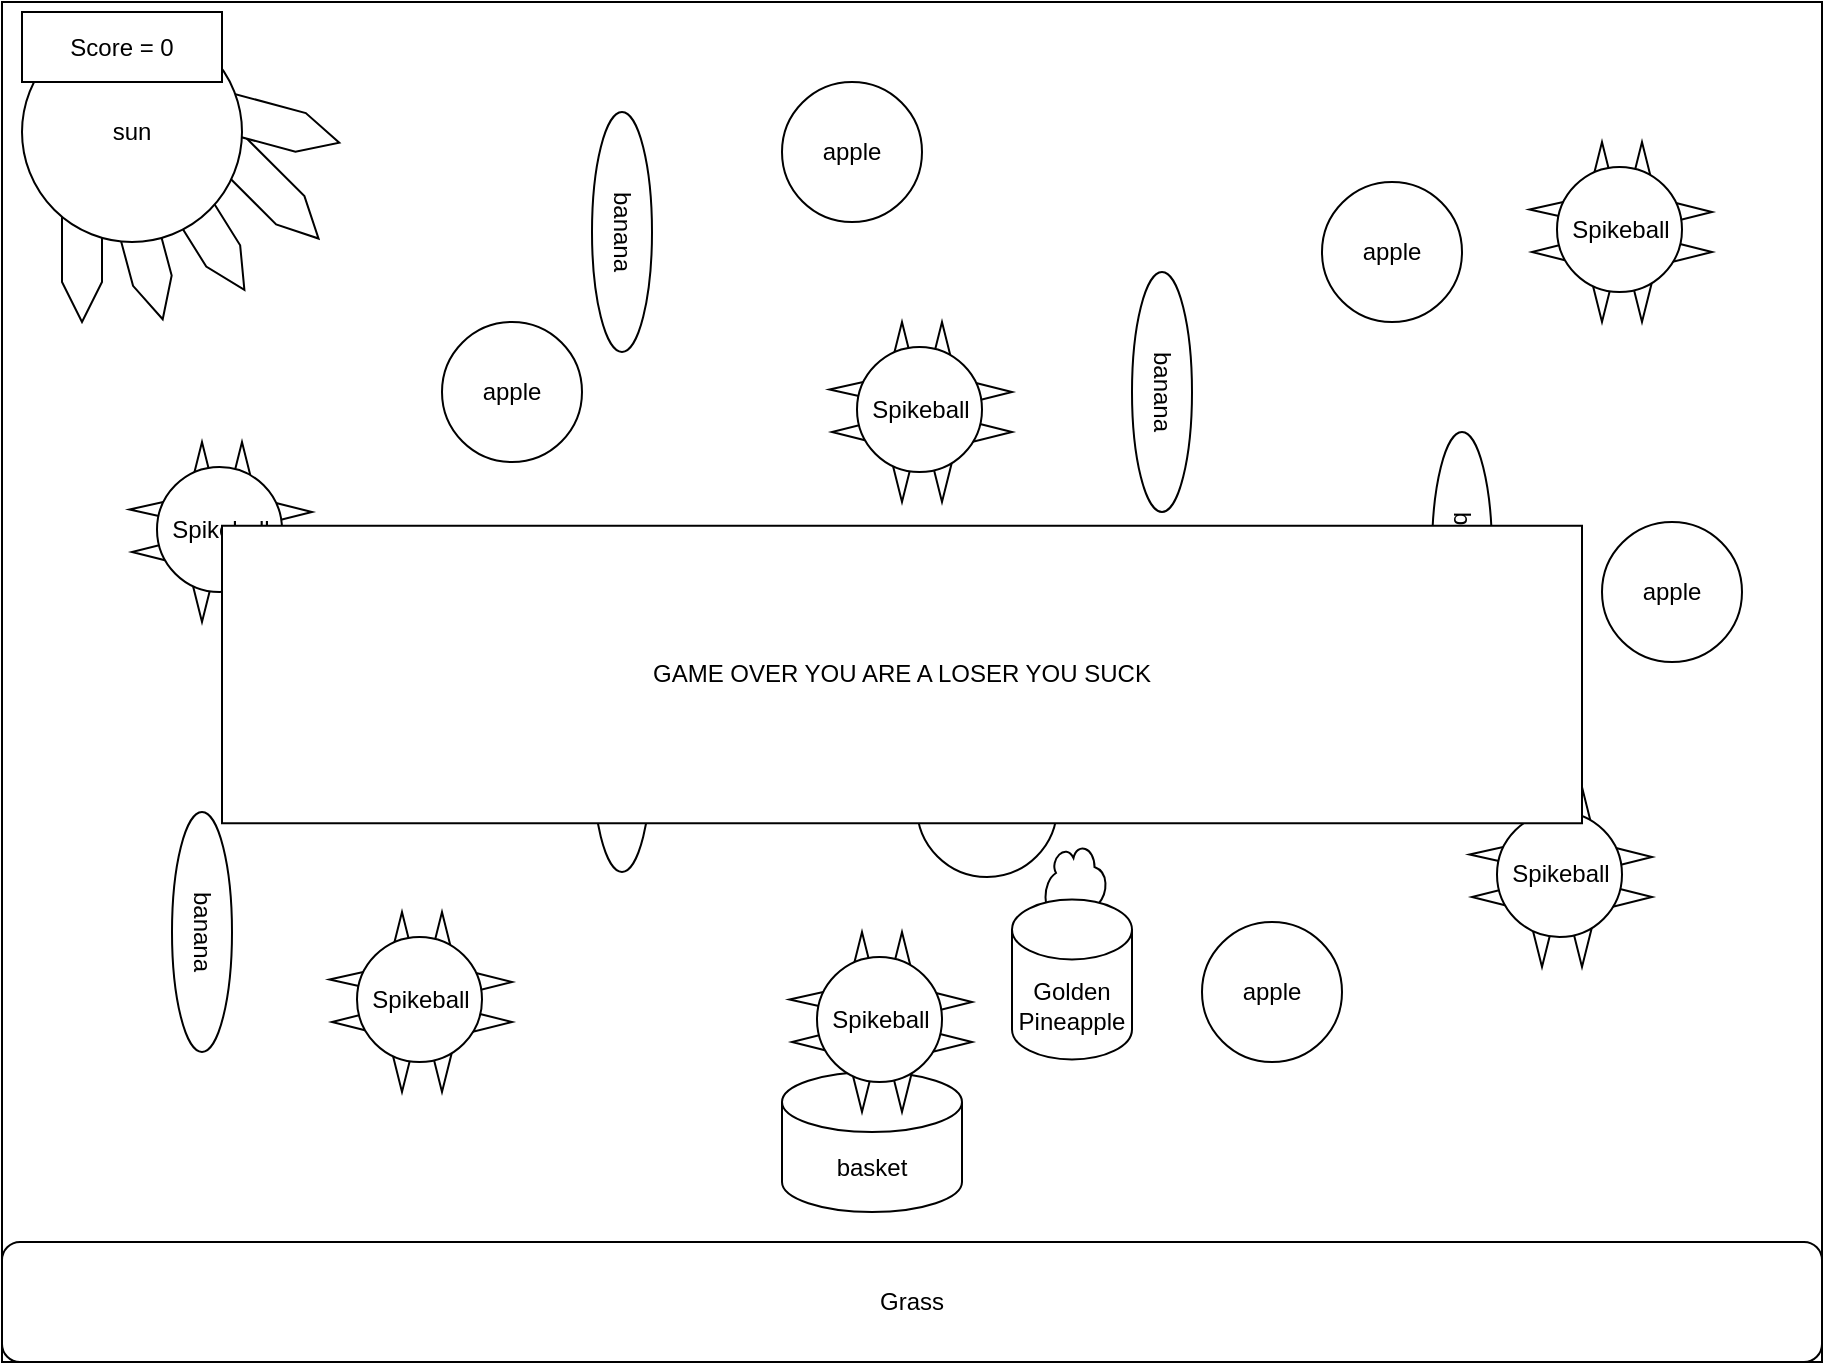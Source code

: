<mxfile>
    <diagram id="z9jyrgUfZlZ5Y-AryouT" name="Page-1">
        <mxGraphModel dx="1074" dy="741" grid="1" gridSize="10" guides="1" tooltips="1" connect="1" arrows="1" fold="1" page="1" pageScale="1" pageWidth="1169" pageHeight="827" math="0" shadow="0">
            <root>
                <mxCell id="0"/>
                <mxCell id="1" parent="0"/>
                <mxCell id="4" value="" style="rounded=0;whiteSpace=wrap;html=1;" vertex="1" parent="1">
                    <mxGeometry x="40" y="10" width="910" height="680" as="geometry"/>
                </mxCell>
                <mxCell id="6" value="" style="shape=step;perimeter=stepPerimeter;whiteSpace=wrap;html=1;fixedSize=1;rotation=58;" vertex="1" parent="1">
                    <mxGeometry x="100" y="110" width="80" height="20" as="geometry"/>
                </mxCell>
                <mxCell id="7" value="" style="shape=step;perimeter=stepPerimeter;whiteSpace=wrap;html=1;fixedSize=1;rotation=45;" vertex="1" parent="1">
                    <mxGeometry x="130" y="90" width="80" height="20" as="geometry"/>
                </mxCell>
                <mxCell id="8" value="" style="shape=step;perimeter=stepPerimeter;whiteSpace=wrap;html=1;fixedSize=1;rotation=15;" vertex="1" parent="1">
                    <mxGeometry x="130" y="60" width="80" height="20" as="geometry"/>
                </mxCell>
                <mxCell id="9" value="" style="shape=step;perimeter=stepPerimeter;whiteSpace=wrap;html=1;fixedSize=1;rotation=75;" vertex="1" parent="1">
                    <mxGeometry x="70" y="120" width="80" height="20" as="geometry"/>
                </mxCell>
                <mxCell id="10" value="" style="shape=step;perimeter=stepPerimeter;whiteSpace=wrap;html=1;fixedSize=1;rotation=90;" vertex="1" parent="1">
                    <mxGeometry x="40" y="120" width="80" height="20" as="geometry"/>
                </mxCell>
                <mxCell id="11" value="sun" style="ellipse;whiteSpace=wrap;html=1;aspect=fixed;" vertex="1" parent="1">
                    <mxGeometry x="50" y="20" width="110" height="110" as="geometry"/>
                </mxCell>
                <mxCell id="12" value="basket" style="shape=cylinder3;whiteSpace=wrap;html=1;boundedLbl=1;backgroundOutline=1;size=15;" vertex="1" parent="1">
                    <mxGeometry x="430" y="545" width="90" height="70" as="geometry"/>
                </mxCell>
                <mxCell id="13" value="Grass" style="rounded=1;whiteSpace=wrap;html=1;" vertex="1" parent="1">
                    <mxGeometry x="40" y="630" width="910" height="60" as="geometry"/>
                </mxCell>
                <mxCell id="14" value="apple" style="ellipse;whiteSpace=wrap;html=1;aspect=fixed;" vertex="1" parent="1">
                    <mxGeometry x="470" y="280" width="70" height="70" as="geometry"/>
                </mxCell>
                <mxCell id="15" value="apple" style="ellipse;whiteSpace=wrap;html=1;aspect=fixed;" vertex="1" parent="1">
                    <mxGeometry x="260" y="170" width="70" height="70" as="geometry"/>
                </mxCell>
                <mxCell id="16" value="apple" style="ellipse;whiteSpace=wrap;html=1;aspect=fixed;" vertex="1" parent="1">
                    <mxGeometry x="497.5" y="377.5" width="70" height="70" as="geometry"/>
                </mxCell>
                <mxCell id="17" value="apple" style="ellipse;whiteSpace=wrap;html=1;aspect=fixed;" vertex="1" parent="1">
                    <mxGeometry x="640" y="470" width="70" height="70" as="geometry"/>
                </mxCell>
                <mxCell id="18" value="apple" style="ellipse;whiteSpace=wrap;html=1;aspect=fixed;" vertex="1" parent="1">
                    <mxGeometry x="190" y="315" width="70" height="70" as="geometry"/>
                </mxCell>
                <mxCell id="19" value="apple" style="ellipse;whiteSpace=wrap;html=1;aspect=fixed;" vertex="1" parent="1">
                    <mxGeometry x="840" y="270" width="70" height="70" as="geometry"/>
                </mxCell>
                <mxCell id="20" value="apple" style="ellipse;whiteSpace=wrap;html=1;aspect=fixed;" vertex="1" parent="1">
                    <mxGeometry x="700" y="100" width="70" height="70" as="geometry"/>
                </mxCell>
                <mxCell id="21" value="apple" style="ellipse;whiteSpace=wrap;html=1;aspect=fixed;" vertex="1" parent="1">
                    <mxGeometry x="430" y="50" width="70" height="70" as="geometry"/>
                </mxCell>
                <mxCell id="26" value="banana" style="ellipse;whiteSpace=wrap;html=1;rotation=90;" vertex="1" parent="1">
                    <mxGeometry x="80" y="460" width="120" height="30" as="geometry"/>
                </mxCell>
                <mxCell id="27" value="banana" style="ellipse;whiteSpace=wrap;html=1;rotation=90;" vertex="1" parent="1">
                    <mxGeometry x="290" y="110" width="120" height="30" as="geometry"/>
                </mxCell>
                <mxCell id="28" value="banana" style="ellipse;whiteSpace=wrap;html=1;rotation=90;" vertex="1" parent="1">
                    <mxGeometry x="290" y="370" width="120" height="30" as="geometry"/>
                </mxCell>
                <mxCell id="29" value="banana" style="ellipse;whiteSpace=wrap;html=1;rotation=90;" vertex="1" parent="1">
                    <mxGeometry x="710" y="270" width="120" height="30" as="geometry"/>
                </mxCell>
                <mxCell id="30" value="banana" style="ellipse;whiteSpace=wrap;html=1;rotation=90;" vertex="1" parent="1">
                    <mxGeometry x="560" y="190" width="120" height="30" as="geometry"/>
                </mxCell>
                <mxCell id="56" value="" style="triangle;whiteSpace=wrap;html=1;rotation=90;" vertex="1" parent="1">
                    <mxGeometry x="400" y="380" width="20" height="10" as="geometry"/>
                </mxCell>
                <mxCell id="57" value="" style="triangle;whiteSpace=wrap;html=1;rotation=90;" vertex="1" parent="1">
                    <mxGeometry x="420" y="380" width="20" height="10" as="geometry"/>
                </mxCell>
                <mxCell id="58" value="" style="triangle;whiteSpace=wrap;html=1;rotation=90;direction=south;" vertex="1" parent="1">
                    <mxGeometry x="380" y="350" width="10" height="20" as="geometry"/>
                </mxCell>
                <mxCell id="59" value="" style="triangle;whiteSpace=wrap;html=1;rotation=90;direction=south;" vertex="1" parent="1">
                    <mxGeometry x="380" y="327.5" width="10" height="22.5" as="geometry"/>
                </mxCell>
                <mxCell id="60" value="" style="triangle;whiteSpace=wrap;html=1;rotation=90;direction=west;" vertex="1" parent="1">
                    <mxGeometry x="400" y="310" width="20" height="10" as="geometry"/>
                </mxCell>
                <mxCell id="62" value="" style="triangle;whiteSpace=wrap;html=1;rotation=90;direction=west;" vertex="1" parent="1">
                    <mxGeometry x="420" y="310" width="20" height="10" as="geometry"/>
                </mxCell>
                <mxCell id="63" value="" style="triangle;whiteSpace=wrap;html=1;rotation=90;direction=north;" vertex="1" parent="1">
                    <mxGeometry x="450" y="350" width="10" height="20" as="geometry"/>
                </mxCell>
                <mxCell id="64" value="" style="triangle;whiteSpace=wrap;html=1;rotation=90;direction=north;" vertex="1" parent="1">
                    <mxGeometry x="450" y="330" width="10" height="20" as="geometry"/>
                </mxCell>
                <mxCell id="65" value="Spikeball" style="ellipse;whiteSpace=wrap;html=1;aspect=fixed;" vertex="1" parent="1">
                    <mxGeometry x="387.5" y="315" width="62.5" height="62.5" as="geometry"/>
                </mxCell>
                <mxCell id="66" value="" style="triangle;whiteSpace=wrap;html=1;rotation=90;" vertex="1" parent="1">
                    <mxGeometry x="230" y="540" width="20" height="10" as="geometry"/>
                </mxCell>
                <mxCell id="67" value="" style="triangle;whiteSpace=wrap;html=1;rotation=90;" vertex="1" parent="1">
                    <mxGeometry x="250" y="540" width="20" height="10" as="geometry"/>
                </mxCell>
                <mxCell id="68" value="" style="triangle;whiteSpace=wrap;html=1;rotation=90;direction=south;" vertex="1" parent="1">
                    <mxGeometry x="210" y="510" width="10" height="20" as="geometry"/>
                </mxCell>
                <mxCell id="69" value="" style="triangle;whiteSpace=wrap;html=1;rotation=90;direction=south;" vertex="1" parent="1">
                    <mxGeometry x="210" y="487.5" width="10" height="22.5" as="geometry"/>
                </mxCell>
                <mxCell id="70" value="" style="triangle;whiteSpace=wrap;html=1;rotation=90;direction=west;" vertex="1" parent="1">
                    <mxGeometry x="230" y="470" width="20" height="10" as="geometry"/>
                </mxCell>
                <mxCell id="71" value="" style="triangle;whiteSpace=wrap;html=1;rotation=90;direction=west;" vertex="1" parent="1">
                    <mxGeometry x="250" y="470" width="20" height="10" as="geometry"/>
                </mxCell>
                <mxCell id="72" value="" style="triangle;whiteSpace=wrap;html=1;rotation=90;direction=north;" vertex="1" parent="1">
                    <mxGeometry x="280" y="510" width="10" height="20" as="geometry"/>
                </mxCell>
                <mxCell id="73" value="" style="triangle;whiteSpace=wrap;html=1;rotation=90;direction=north;" vertex="1" parent="1">
                    <mxGeometry x="280" y="490" width="10" height="20" as="geometry"/>
                </mxCell>
                <mxCell id="74" value="Spikeball" style="ellipse;whiteSpace=wrap;html=1;aspect=fixed;" vertex="1" parent="1">
                    <mxGeometry x="217.5" y="477.5" width="62.5" height="62.5" as="geometry"/>
                </mxCell>
                <mxCell id="75" value="" style="triangle;whiteSpace=wrap;html=1;rotation=90;" vertex="1" parent="1">
                    <mxGeometry x="605" y="404" width="20" height="10" as="geometry"/>
                </mxCell>
                <mxCell id="76" value="" style="triangle;whiteSpace=wrap;html=1;rotation=90;" vertex="1" parent="1">
                    <mxGeometry x="625" y="404" width="20" height="10" as="geometry"/>
                </mxCell>
                <mxCell id="77" value="" style="triangle;whiteSpace=wrap;html=1;rotation=90;direction=south;" vertex="1" parent="1">
                    <mxGeometry x="585" y="374" width="10" height="20" as="geometry"/>
                </mxCell>
                <mxCell id="78" value="" style="triangle;whiteSpace=wrap;html=1;rotation=90;direction=south;" vertex="1" parent="1">
                    <mxGeometry x="585" y="351.5" width="10" height="22.5" as="geometry"/>
                </mxCell>
                <mxCell id="79" value="" style="triangle;whiteSpace=wrap;html=1;rotation=90;direction=west;" vertex="1" parent="1">
                    <mxGeometry x="605" y="334" width="20" height="10" as="geometry"/>
                </mxCell>
                <mxCell id="80" value="" style="triangle;whiteSpace=wrap;html=1;rotation=90;direction=west;" vertex="1" parent="1">
                    <mxGeometry x="625" y="334" width="20" height="10" as="geometry"/>
                </mxCell>
                <mxCell id="81" value="" style="triangle;whiteSpace=wrap;html=1;rotation=90;direction=north;" vertex="1" parent="1">
                    <mxGeometry x="655" y="374" width="10" height="20" as="geometry"/>
                </mxCell>
                <mxCell id="82" value="" style="triangle;whiteSpace=wrap;html=1;rotation=90;direction=north;" vertex="1" parent="1">
                    <mxGeometry x="655" y="354" width="10" height="20" as="geometry"/>
                </mxCell>
                <mxCell id="83" value="Spikeball" style="ellipse;whiteSpace=wrap;html=1;aspect=fixed;" vertex="1" parent="1">
                    <mxGeometry x="592.5" y="341.5" width="62.5" height="62.5" as="geometry"/>
                </mxCell>
                <mxCell id="94" value="" style="triangle;whiteSpace=wrap;html=1;rotation=90;" vertex="1" parent="1">
                    <mxGeometry x="130" y="305" width="20" height="10" as="geometry"/>
                </mxCell>
                <mxCell id="95" value="" style="triangle;whiteSpace=wrap;html=1;rotation=90;" vertex="1" parent="1">
                    <mxGeometry x="150" y="305" width="20" height="10" as="geometry"/>
                </mxCell>
                <mxCell id="96" value="" style="triangle;whiteSpace=wrap;html=1;rotation=90;direction=south;" vertex="1" parent="1">
                    <mxGeometry x="110" y="275" width="10" height="20" as="geometry"/>
                </mxCell>
                <mxCell id="97" value="" style="triangle;whiteSpace=wrap;html=1;rotation=90;direction=south;" vertex="1" parent="1">
                    <mxGeometry x="110" y="252.5" width="10" height="22.5" as="geometry"/>
                </mxCell>
                <mxCell id="98" value="" style="triangle;whiteSpace=wrap;html=1;rotation=90;direction=west;" vertex="1" parent="1">
                    <mxGeometry x="130" y="235" width="20" height="10" as="geometry"/>
                </mxCell>
                <mxCell id="99" value="" style="triangle;whiteSpace=wrap;html=1;rotation=90;direction=west;" vertex="1" parent="1">
                    <mxGeometry x="150" y="235" width="20" height="10" as="geometry"/>
                </mxCell>
                <mxCell id="100" value="" style="triangle;whiteSpace=wrap;html=1;rotation=90;direction=north;" vertex="1" parent="1">
                    <mxGeometry x="180" y="275" width="10" height="20" as="geometry"/>
                </mxCell>
                <mxCell id="101" value="" style="triangle;whiteSpace=wrap;html=1;rotation=90;direction=north;" vertex="1" parent="1">
                    <mxGeometry x="180" y="255" width="10" height="20" as="geometry"/>
                </mxCell>
                <mxCell id="102" value="Spikeball" style="ellipse;whiteSpace=wrap;html=1;aspect=fixed;" vertex="1" parent="1">
                    <mxGeometry x="117.5" y="242.5" width="62.5" height="62.5" as="geometry"/>
                </mxCell>
                <mxCell id="103" value="" style="triangle;whiteSpace=wrap;html=1;rotation=90;" vertex="1" parent="1">
                    <mxGeometry x="830" y="155" width="20" height="10" as="geometry"/>
                </mxCell>
                <mxCell id="104" value="" style="triangle;whiteSpace=wrap;html=1;rotation=90;" vertex="1" parent="1">
                    <mxGeometry x="850" y="155" width="20" height="10" as="geometry"/>
                </mxCell>
                <mxCell id="105" value="" style="triangle;whiteSpace=wrap;html=1;rotation=90;direction=south;" vertex="1" parent="1">
                    <mxGeometry x="810" y="125" width="10" height="20" as="geometry"/>
                </mxCell>
                <mxCell id="106" value="" style="triangle;whiteSpace=wrap;html=1;rotation=90;direction=south;" vertex="1" parent="1">
                    <mxGeometry x="810" y="102.5" width="10" height="22.5" as="geometry"/>
                </mxCell>
                <mxCell id="107" value="" style="triangle;whiteSpace=wrap;html=1;rotation=90;direction=west;" vertex="1" parent="1">
                    <mxGeometry x="830" y="85" width="20" height="10" as="geometry"/>
                </mxCell>
                <mxCell id="108" value="" style="triangle;whiteSpace=wrap;html=1;rotation=90;direction=west;" vertex="1" parent="1">
                    <mxGeometry x="850" y="85" width="20" height="10" as="geometry"/>
                </mxCell>
                <mxCell id="109" value="" style="triangle;whiteSpace=wrap;html=1;rotation=90;direction=north;" vertex="1" parent="1">
                    <mxGeometry x="880" y="125" width="10" height="20" as="geometry"/>
                </mxCell>
                <mxCell id="110" value="" style="triangle;whiteSpace=wrap;html=1;rotation=90;direction=north;" vertex="1" parent="1">
                    <mxGeometry x="880" y="105" width="10" height="20" as="geometry"/>
                </mxCell>
                <mxCell id="111" value="Spikeball" style="ellipse;whiteSpace=wrap;html=1;aspect=fixed;" vertex="1" parent="1">
                    <mxGeometry x="817.5" y="92.5" width="62.5" height="62.5" as="geometry"/>
                </mxCell>
                <mxCell id="112" value="" style="triangle;whiteSpace=wrap;html=1;rotation=90;" vertex="1" parent="1">
                    <mxGeometry x="800" y="477.5" width="20" height="10" as="geometry"/>
                </mxCell>
                <mxCell id="113" value="" style="triangle;whiteSpace=wrap;html=1;rotation=90;" vertex="1" parent="1">
                    <mxGeometry x="820" y="477.5" width="20" height="10" as="geometry"/>
                </mxCell>
                <mxCell id="114" value="" style="triangle;whiteSpace=wrap;html=1;rotation=90;direction=south;" vertex="1" parent="1">
                    <mxGeometry x="780" y="447.5" width="10" height="20" as="geometry"/>
                </mxCell>
                <mxCell id="115" value="" style="triangle;whiteSpace=wrap;html=1;rotation=90;direction=south;" vertex="1" parent="1">
                    <mxGeometry x="780" y="425" width="10" height="22.5" as="geometry"/>
                </mxCell>
                <mxCell id="116" value="" style="triangle;whiteSpace=wrap;html=1;rotation=90;direction=west;" vertex="1" parent="1">
                    <mxGeometry x="800" y="407.5" width="20" height="10" as="geometry"/>
                </mxCell>
                <mxCell id="117" value="" style="triangle;whiteSpace=wrap;html=1;rotation=90;direction=west;" vertex="1" parent="1">
                    <mxGeometry x="820" y="407.5" width="20" height="10" as="geometry"/>
                </mxCell>
                <mxCell id="118" value="" style="triangle;whiteSpace=wrap;html=1;rotation=90;direction=north;" vertex="1" parent="1">
                    <mxGeometry x="850" y="447.5" width="10" height="20" as="geometry"/>
                </mxCell>
                <mxCell id="119" value="" style="triangle;whiteSpace=wrap;html=1;rotation=90;direction=north;" vertex="1" parent="1">
                    <mxGeometry x="850" y="427.5" width="10" height="20" as="geometry"/>
                </mxCell>
                <mxCell id="120" value="Spikeball" style="ellipse;whiteSpace=wrap;html=1;aspect=fixed;" vertex="1" parent="1">
                    <mxGeometry x="787.5" y="415" width="62.5" height="62.5" as="geometry"/>
                </mxCell>
                <mxCell id="121" value="" style="triangle;whiteSpace=wrap;html=1;rotation=90;" vertex="1" parent="1">
                    <mxGeometry x="480" y="245" width="20" height="10" as="geometry"/>
                </mxCell>
                <mxCell id="122" value="" style="triangle;whiteSpace=wrap;html=1;rotation=90;" vertex="1" parent="1">
                    <mxGeometry x="500" y="245" width="20" height="10" as="geometry"/>
                </mxCell>
                <mxCell id="123" value="" style="triangle;whiteSpace=wrap;html=1;rotation=90;direction=south;" vertex="1" parent="1">
                    <mxGeometry x="460" y="215" width="10" height="20" as="geometry"/>
                </mxCell>
                <mxCell id="124" value="" style="triangle;whiteSpace=wrap;html=1;rotation=90;direction=south;" vertex="1" parent="1">
                    <mxGeometry x="460" y="192.5" width="10" height="22.5" as="geometry"/>
                </mxCell>
                <mxCell id="125" value="" style="triangle;whiteSpace=wrap;html=1;rotation=90;direction=west;" vertex="1" parent="1">
                    <mxGeometry x="480" y="175" width="20" height="10" as="geometry"/>
                </mxCell>
                <mxCell id="126" value="" style="triangle;whiteSpace=wrap;html=1;rotation=90;direction=west;" vertex="1" parent="1">
                    <mxGeometry x="500" y="175" width="20" height="10" as="geometry"/>
                </mxCell>
                <mxCell id="127" value="" style="triangle;whiteSpace=wrap;html=1;rotation=90;direction=north;" vertex="1" parent="1">
                    <mxGeometry x="530" y="215" width="10" height="20" as="geometry"/>
                </mxCell>
                <mxCell id="128" value="" style="triangle;whiteSpace=wrap;html=1;rotation=90;direction=north;" vertex="1" parent="1">
                    <mxGeometry x="530" y="195" width="10" height="20" as="geometry"/>
                </mxCell>
                <mxCell id="129" value="Spikeball" style="ellipse;whiteSpace=wrap;html=1;aspect=fixed;" vertex="1" parent="1">
                    <mxGeometry x="467.5" y="182.5" width="62.5" height="62.5" as="geometry"/>
                </mxCell>
                <mxCell id="130" value="Score = 0" style="rounded=0;whiteSpace=wrap;html=1;" vertex="1" parent="1">
                    <mxGeometry x="50" y="15" width="100" height="35" as="geometry"/>
                </mxCell>
                <mxCell id="133" value="" style="ellipse;shape=cloud;whiteSpace=wrap;html=1;direction=south;" vertex="1" parent="1">
                    <mxGeometry x="560" y="430" width="35" height="50" as="geometry"/>
                </mxCell>
                <mxCell id="134" value="Golden&lt;br&gt;Pineapple" style="shape=cylinder3;whiteSpace=wrap;html=1;boundedLbl=1;backgroundOutline=1;size=15;" vertex="1" parent="1">
                    <mxGeometry x="545" y="458.75" width="60" height="80" as="geometry"/>
                </mxCell>
                <mxCell id="145" value="" style="triangle;whiteSpace=wrap;html=1;rotation=90;" vertex="1" parent="1">
                    <mxGeometry x="460" y="550" width="20" height="10" as="geometry"/>
                </mxCell>
                <mxCell id="146" value="" style="triangle;whiteSpace=wrap;html=1;rotation=90;" vertex="1" parent="1">
                    <mxGeometry x="480" y="550" width="20" height="10" as="geometry"/>
                </mxCell>
                <mxCell id="147" value="" style="triangle;whiteSpace=wrap;html=1;rotation=90;direction=south;" vertex="1" parent="1">
                    <mxGeometry x="440" y="520" width="10" height="20" as="geometry"/>
                </mxCell>
                <mxCell id="148" value="" style="triangle;whiteSpace=wrap;html=1;rotation=90;direction=south;" vertex="1" parent="1">
                    <mxGeometry x="440" y="497.5" width="10" height="22.5" as="geometry"/>
                </mxCell>
                <mxCell id="149" value="" style="triangle;whiteSpace=wrap;html=1;rotation=90;direction=west;" vertex="1" parent="1">
                    <mxGeometry x="460" y="480" width="20" height="10" as="geometry"/>
                </mxCell>
                <mxCell id="150" value="" style="triangle;whiteSpace=wrap;html=1;rotation=90;direction=west;" vertex="1" parent="1">
                    <mxGeometry x="480" y="480" width="20" height="10" as="geometry"/>
                </mxCell>
                <mxCell id="151" value="" style="triangle;whiteSpace=wrap;html=1;rotation=90;direction=north;" vertex="1" parent="1">
                    <mxGeometry x="510" y="520" width="10" height="20" as="geometry"/>
                </mxCell>
                <mxCell id="152" value="" style="triangle;whiteSpace=wrap;html=1;rotation=90;direction=north;" vertex="1" parent="1">
                    <mxGeometry x="510" y="500" width="10" height="20" as="geometry"/>
                </mxCell>
                <mxCell id="153" value="Spikeball" style="ellipse;whiteSpace=wrap;html=1;aspect=fixed;" vertex="1" parent="1">
                    <mxGeometry x="447.5" y="487.5" width="62.5" height="62.5" as="geometry"/>
                </mxCell>
                <mxCell id="154" value="GAME OVER YOU ARE A LOSER YOU SUCK" style="rounded=0;whiteSpace=wrap;html=1;" vertex="1" parent="1">
                    <mxGeometry x="150" y="271.88" width="680" height="148.75" as="geometry"/>
                </mxCell>
            </root>
        </mxGraphModel>
    </diagram>
</mxfile>